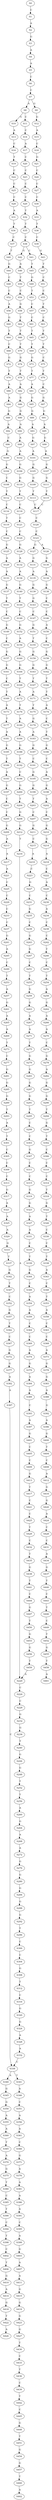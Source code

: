 strict digraph  {
	S0 -> S1 [ label = C ];
	S1 -> S2 [ label = A ];
	S2 -> S3 [ label = G ];
	S3 -> S4 [ label = A ];
	S4 -> S5 [ label = A ];
	S5 -> S6 [ label = C ];
	S6 -> S7 [ label = C ];
	S7 -> S8 [ label = A ];
	S7 -> S9 [ label = G ];
	S8 -> S10 [ label = G ];
	S8 -> S11 [ label = C ];
	S9 -> S12 [ label = G ];
	S10 -> S13 [ label = A ];
	S11 -> S14 [ label = C ];
	S12 -> S15 [ label = A ];
	S13 -> S16 [ label = C ];
	S14 -> S17 [ label = A ];
	S15 -> S18 [ label = C ];
	S16 -> S19 [ label = T ];
	S17 -> S20 [ label = C ];
	S18 -> S21 [ label = G ];
	S19 -> S22 [ label = C ];
	S20 -> S23 [ label = C ];
	S21 -> S24 [ label = C ];
	S22 -> S25 [ label = C ];
	S23 -> S26 [ label = C ];
	S24 -> S27 [ label = C ];
	S25 -> S28 [ label = C ];
	S26 -> S29 [ label = C ];
	S27 -> S30 [ label = C ];
	S28 -> S31 [ label = A ];
	S29 -> S32 [ label = T ];
	S30 -> S33 [ label = A ];
	S31 -> S34 [ label = T ];
	S32 -> S35 [ label = T ];
	S33 -> S36 [ label = T ];
	S34 -> S37 [ label = C ];
	S35 -> S38 [ label = C ];
	S36 -> S39 [ label = C ];
	S37 -> S40 [ label = T ];
	S38 -> S41 [ label = C ];
	S38 -> S42 [ label = G ];
	S39 -> S43 [ label = G ];
	S40 -> S44 [ label = G ];
	S41 -> S45 [ label = T ];
	S42 -> S46 [ label = A ];
	S43 -> S47 [ label = T ];
	S44 -> S48 [ label = C ];
	S45 -> S49 [ label = G ];
	S46 -> S50 [ label = T ];
	S47 -> S51 [ label = C ];
	S48 -> S52 [ label = C ];
	S49 -> S53 [ label = T ];
	S50 -> S54 [ label = C ];
	S51 -> S55 [ label = C ];
	S52 -> S56 [ label = A ];
	S53 -> S57 [ label = C ];
	S54 -> S58 [ label = G ];
	S55 -> S59 [ label = T ];
	S56 -> S60 [ label = G ];
	S57 -> S61 [ label = C ];
	S58 -> S62 [ label = T ];
	S59 -> S63 [ label = C ];
	S60 -> S64 [ label = T ];
	S61 -> S65 [ label = T ];
	S62 -> S66 [ label = T ];
	S63 -> S67 [ label = T ];
	S64 -> S68 [ label = C ];
	S65 -> S69 [ label = T ];
	S66 -> S70 [ label = T ];
	S67 -> S71 [ label = T ];
	S68 -> S72 [ label = G ];
	S69 -> S73 [ label = G ];
	S70 -> S74 [ label = G ];
	S71 -> S75 [ label = C ];
	S72 -> S76 [ label = T ];
	S73 -> S77 [ label = T ];
	S74 -> S78 [ label = T ];
	S75 -> S79 [ label = T ];
	S76 -> S80 [ label = A ];
	S77 -> S81 [ label = A ];
	S78 -> S82 [ label = A ];
	S79 -> S83 [ label = C ];
	S80 -> S84 [ label = A ];
	S81 -> S85 [ label = G ];
	S82 -> S86 [ label = G ];
	S83 -> S87 [ label = G ];
	S84 -> S88 [ label = G ];
	S85 -> S89 [ label = G ];
	S86 -> S90 [ label = G ];
	S87 -> S91 [ label = G ];
	S88 -> S92 [ label = A ];
	S89 -> S93 [ label = A ];
	S90 -> S94 [ label = A ];
	S91 -> S95 [ label = A ];
	S92 -> S96 [ label = C ];
	S93 -> S97 [ label = G ];
	S94 -> S98 [ label = A ];
	S95 -> S99 [ label = G ];
	S96 -> S100 [ label = G ];
	S97 -> S101 [ label = A ];
	S98 -> S102 [ label = A ];
	S99 -> S103 [ label = A ];
	S100 -> S104 [ label = G ];
	S101 -> S105 [ label = G ];
	S102 -> S106 [ label = G ];
	S103 -> S107 [ label = G ];
	S104 -> S108 [ label = C ];
	S105 -> S109 [ label = G ];
	S106 -> S110 [ label = G ];
	S107 -> S111 [ label = G ];
	S108 -> S112 [ label = T ];
	S109 -> S113 [ label = T ];
	S110 -> S114 [ label = T ];
	S111 -> S115 [ label = T ];
	S112 -> S116 [ label = C ];
	S113 -> S117 [ label = C ];
	S114 -> S118 [ label = C ];
	S115 -> S117 [ label = C ];
	S116 -> S119 [ label = T ];
	S117 -> S120 [ label = C ];
	S118 -> S121 [ label = C ];
	S119 -> S122 [ label = C ];
	S120 -> S123 [ label = C ];
	S121 -> S124 [ label = C ];
	S122 -> S125 [ label = G ];
	S123 -> S126 [ label = A ];
	S123 -> S127 [ label = G ];
	S124 -> S128 [ label = G ];
	S125 -> S129 [ label = A ];
	S126 -> S130 [ label = G ];
	S127 -> S131 [ label = G ];
	S128 -> S132 [ label = A ];
	S129 -> S133 [ label = A ];
	S130 -> S134 [ label = A ];
	S131 -> S135 [ label = A ];
	S132 -> S136 [ label = A ];
	S133 -> S137 [ label = G ];
	S134 -> S138 [ label = G ];
	S135 -> S139 [ label = G ];
	S136 -> S140 [ label = G ];
	S137 -> S141 [ label = T ];
	S138 -> S142 [ label = C ];
	S139 -> S143 [ label = G ];
	S140 -> S144 [ label = T ];
	S141 -> S145 [ label = C ];
	S142 -> S146 [ label = C ];
	S143 -> S147 [ label = C ];
	S144 -> S148 [ label = C ];
	S145 -> S149 [ label = G ];
	S146 -> S150 [ label = A ];
	S147 -> S151 [ label = G ];
	S148 -> S152 [ label = G ];
	S149 -> S153 [ label = C ];
	S150 -> S154 [ label = C ];
	S151 -> S155 [ label = T ];
	S152 -> S156 [ label = A ];
	S153 -> S157 [ label = G ];
	S154 -> S158 [ label = G ];
	S155 -> S159 [ label = G ];
	S156 -> S160 [ label = G ];
	S157 -> S161 [ label = G ];
	S158 -> S162 [ label = G ];
	S159 -> S163 [ label = G ];
	S160 -> S164 [ label = G ];
	S161 -> S165 [ label = C ];
	S162 -> S166 [ label = T ];
	S163 -> S167 [ label = T ];
	S164 -> S168 [ label = T ];
	S165 -> S169 [ label = T ];
	S166 -> S170 [ label = T ];
	S167 -> S171 [ label = A ];
	S168 -> S172 [ label = A ];
	S169 -> S173 [ label = A ];
	S170 -> S174 [ label = A ];
	S171 -> S175 [ label = T ];
	S172 -> S176 [ label = T ];
	S173 -> S177 [ label = T ];
	S174 -> S178 [ label = C ];
	S175 -> S179 [ label = G ];
	S176 -> S180 [ label = A ];
	S177 -> S181 [ label = A ];
	S178 -> S182 [ label = T ];
	S179 -> S183 [ label = A ];
	S180 -> S184 [ label = A ];
	S181 -> S185 [ label = G ];
	S182 -> S186 [ label = G ];
	S183 -> S187 [ label = G ];
	S184 -> S188 [ label = G ];
	S185 -> S189 [ label = T ];
	S186 -> S190 [ label = C ];
	S187 -> S191 [ label = C ];
	S188 -> S192 [ label = T ];
	S189 -> S193 [ label = A ];
	S190 -> S194 [ label = A ];
	S191 -> S195 [ label = G ];
	S192 -> S196 [ label = C ];
	S193 -> S197 [ label = G ];
	S194 -> S198 [ label = G ];
	S195 -> S199 [ label = G ];
	S196 -> S200 [ label = G ];
	S197 -> S201 [ label = C ];
	S198 -> S202 [ label = A ];
	S199 -> S203 [ label = T ];
	S200 -> S204 [ label = T ];
	S201 -> S205 [ label = C ];
	S202 -> S206 [ label = C ];
	S203 -> S207 [ label = C ];
	S204 -> S208 [ label = G ];
	S205 -> S209 [ label = G ];
	S206 -> S210 [ label = G ];
	S207 -> S211 [ label = G ];
	S208 -> S212 [ label = G ];
	S209 -> S213 [ label = A ];
	S210 -> S214 [ label = G ];
	S211 -> S215 [ label = C ];
	S212 -> S216 [ label = T ];
	S213 -> S217 [ label = A ];
	S214 -> S218 [ label = A ];
	S215 -> S219 [ label = A ];
	S216 -> S220 [ label = A ];
	S217 -> S221 [ label = A ];
	S218 -> S222 [ label = C ];
	S219 -> S223 [ label = C ];
	S220 -> S224 [ label = C ];
	S221 -> S225 [ label = C ];
	S222 -> S226 [ label = A ];
	S223 -> S227 [ label = G ];
	S224 -> S228 [ label = C ];
	S225 -> S229 [ label = C ];
	S226 -> S230 [ label = C ];
	S227 -> S231 [ label = C ];
	S228 -> S232 [ label = G ];
	S229 -> S233 [ label = C ];
	S230 -> S234 [ label = A ];
	S231 -> S235 [ label = G ];
	S232 -> S236 [ label = G ];
	S233 -> S237 [ label = C ];
	S234 -> S238 [ label = C ];
	S235 -> S239 [ label = C ];
	S236 -> S240 [ label = T ];
	S237 -> S241 [ label = G ];
	S238 -> S242 [ label = C ];
	S239 -> S243 [ label = G ];
	S240 -> S244 [ label = G ];
	S241 -> S245 [ label = A ];
	S242 -> S246 [ label = T ];
	S243 -> S247 [ label = G ];
	S244 -> S248 [ label = G ];
	S245 -> S249 [ label = C ];
	S246 -> S250 [ label = C ];
	S247 -> S251 [ label = C ];
	S248 -> S252 [ label = T ];
	S249 -> S253 [ label = T ];
	S250 -> S254 [ label = T ];
	S251 -> S255 [ label = T ];
	S252 -> S256 [ label = T ];
	S253 -> S257 [ label = A ];
	S254 -> S258 [ label = A ];
	S255 -> S259 [ label = G ];
	S256 -> S260 [ label = A ];
	S257 -> S261 [ label = G ];
	S258 -> S262 [ label = G ];
	S259 -> S263 [ label = G ];
	S260 -> S264 [ label = G ];
	S261 -> S265 [ label = A ];
	S262 -> S266 [ label = A ];
	S263 -> S267 [ label = A ];
	S264 -> S268 [ label = A ];
	S265 -> S269 [ label = A ];
	S266 -> S270 [ label = A ];
	S267 -> S271 [ label = A ];
	S268 -> S272 [ label = A ];
	S269 -> S273 [ label = T ];
	S270 -> S274 [ label = C ];
	S271 -> S275 [ label = T ];
	S272 -> S276 [ label = G ];
	S273 -> S277 [ label = C ];
	S274 -> S278 [ label = G ];
	S275 -> S279 [ label = G ];
	S276 -> S280 [ label = G ];
	S277 -> S281 [ label = G ];
	S278 -> S282 [ label = A ];
	S279 -> S283 [ label = G ];
	S280 -> S284 [ label = G ];
	S281 -> S285 [ label = G ];
	S282 -> S286 [ label = G ];
	S283 -> S287 [ label = G ];
	S284 -> S288 [ label = G ];
	S285 -> S289 [ label = G ];
	S286 -> S290 [ label = G ];
	S287 -> S291 [ label = G ];
	S288 -> S292 [ label = G ];
	S289 -> S293 [ label = T ];
	S290 -> S294 [ label = T ];
	S291 -> S295 [ label = T ];
	S292 -> S296 [ label = T ];
	S293 -> S297 [ label = A ];
	S294 -> S298 [ label = G ];
	S295 -> S299 [ label = C ];
	S296 -> S300 [ label = C ];
	S297 -> S301 [ label = T ];
	S298 -> S302 [ label = T ];
	S299 -> S303 [ label = C ];
	S300 -> S304 [ label = C ];
	S301 -> S305 [ label = C ];
	S302 -> S306 [ label = C ];
	S303 -> S307 [ label = G ];
	S304 -> S308 [ label = G ];
	S305 -> S309 [ label = C ];
	S306 -> S310 [ label = C ];
	S307 -> S311 [ label = C ];
	S308 -> S312 [ label = T ];
	S309 -> S313 [ label = C ];
	S310 -> S314 [ label = C ];
	S311 -> S315 [ label = C ];
	S312 -> S316 [ label = C ];
	S313 -> S317 [ label = G ];
	S314 -> S318 [ label = T ];
	S315 -> S319 [ label = G ];
	S316 -> S320 [ label = G ];
	S317 -> S321 [ label = A ];
	S318 -> S322 [ label = G ];
	S319 -> S323 [ label = G ];
	S320 -> S324 [ label = G ];
	S321 -> S325 [ label = A ];
	S322 -> S326 [ label = T ];
	S323 -> S327 [ label = A ];
	S324 -> S328 [ label = A ];
	S325 -> S329 [ label = A ];
	S326 -> S330 [ label = C ];
	S327 -> S331 [ label = A ];
	S328 -> S332 [ label = A ];
	S329 -> S333 [ label = G ];
	S330 -> S334 [ label = C ];
	S331 -> S335 [ label = C ];
	S332 -> S336 [ label = C ];
	S333 -> S337 [ label = T ];
	S334 -> S338 [ label = T ];
	S335 -> S339 [ label = T ];
	S336 -> S340 [ label = A ];
	S336 -> S341 [ label = T ];
	S337 -> S342 [ label = G ];
	S338 -> S343 [ label = A ];
	S339 -> S344 [ label = G ];
	S340 -> S345 [ label = G ];
	S341 -> S346 [ label = A ];
	S342 -> S347 [ label = T ];
	S343 -> S348 [ label = C ];
	S344 -> S349 [ label = C ];
	S345 -> S350 [ label = G ];
	S346 -> S351 [ label = C ];
	S347 -> S352 [ label = C ];
	S348 -> S353 [ label = T ];
	S349 -> S354 [ label = A ];
	S350 -> S355 [ label = A ];
	S351 -> S356 [ label = A ];
	S352 -> S357 [ label = G ];
	S353 -> S358 [ label = A ];
	S354 -> S359 [ label = A ];
	S355 -> S360 [ label = A ];
	S356 -> S361 [ label = A ];
	S357 -> S362 [ label = T ];
	S358 -> S363 [ label = C ];
	S359 -> S364 [ label = C ];
	S360 -> S365 [ label = T ];
	S361 -> S366 [ label = C ];
	S362 -> S367 [ label = C ];
	S363 -> S368 [ label = C ];
	S364 -> S369 [ label = C ];
	S365 -> S370 [ label = A ];
	S366 -> S371 [ label = G ];
	S367 -> S372 [ label = G ];
	S368 -> S373 [ label = A ];
	S369 -> S374 [ label = A ];
	S370 -> S375 [ label = G ];
	S371 -> S376 [ label = A ];
	S372 -> S377 [ label = G ];
	S373 -> S378 [ label = G ];
	S374 -> S379 [ label = G ];
	S375 -> S380 [ label = T ];
	S376 -> S381 [ label = A ];
	S377 -> S382 [ label = A ];
	S378 -> S383 [ label = G ];
	S379 -> S384 [ label = A ];
	S380 -> S385 [ label = C ];
	S381 -> S386 [ label = A ];
	S382 -> S387 [ label = A ];
	S383 -> S388 [ label = A ];
	S384 -> S389 [ label = A ];
	S385 -> S390 [ label = T ];
	S386 -> S391 [ label = A ];
	S387 -> S336 [ label = C ];
	S388 -> S392 [ label = G ];
	S389 -> S393 [ label = C ];
	S390 -> S394 [ label = C ];
	S391 -> S395 [ label = C ];
	S392 -> S396 [ label = A ];
	S393 -> S397 [ label = A ];
	S394 -> S398 [ label = T ];
	S395 -> S399 [ label = A ];
	S396 -> S400 [ label = G ];
	S397 -> S401 [ label = G ];
	S398 -> S402 [ label = C ];
	S399 -> S403 [ label = G ];
	S400 -> S404 [ label = T ];
	S401 -> S405 [ label = C ];
	S402 -> S406 [ label = T ];
	S403 -> S407 [ label = A ];
	S404 -> S408 [ label = C ];
	S405 -> S409 [ label = C ];
	S406 -> S410 [ label = G ];
	S407 -> S411 [ label = A ];
	S408 -> S412 [ label = A ];
	S409 -> S413 [ label = G ];
	S410 -> S414 [ label = A ];
	S411 -> S415 [ label = G ];
	S412 -> S416 [ label = G ];
	S413 -> S417 [ label = T ];
	S414 -> S418 [ label = G ];
	S415 -> S419 [ label = G ];
	S416 -> S420 [ label = G ];
	S417 -> S421 [ label = C ];
	S418 -> S422 [ label = T ];
	S419 -> S423 [ label = G ];
	S420 -> S424 [ label = A ];
	S421 -> S425 [ label = C ];
	S422 -> S426 [ label = A ];
	S423 -> S427 [ label = G ];
	S424 -> S428 [ label = C ];
	S425 -> S429 [ label = T ];
	S427 -> S430 [ label = T ];
	S428 -> S431 [ label = C ];
	S429 -> S432 [ label = C ];
	S430 -> S433 [ label = C ];
	S431 -> S434 [ label = A ];
	S432 -> S435 [ label = T ];
	S433 -> S436 [ label = T ];
	S434 -> S437 [ label = G ];
	S435 -> S438 [ label = G ];
	S436 -> S439 [ label = C ];
	S437 -> S440 [ label = T ];
	S438 -> S441 [ label = T ];
	S439 -> S442 [ label = T ];
	S440 -> S443 [ label = C ];
	S441 -> S444 [ label = C ];
	S442 -> S445 [ label = C ];
	S443 -> S446 [ label = T ];
	S444 -> S447 [ label = G ];
	S445 -> S448 [ label = G ];
	S446 -> S449 [ label = C ];
	S447 -> S450 [ label = T ];
	S448 -> S451 [ label = T ];
	S449 -> S452 [ label = T ];
	S450 -> S453 [ label = G ];
	S451 -> S454 [ label = G ];
	S452 -> S455 [ label = G ];
	S453 -> S456 [ label = G ];
	S454 -> S457 [ label = G ];
	S455 -> S458 [ label = T ];
	S456 -> S459 [ label = T ];
	S457 -> S460 [ label = T ];
	S458 -> S461 [ label = A ];
	S459 -> S220 [ label = A ];
	S460 -> S462 [ label = A ];
}
